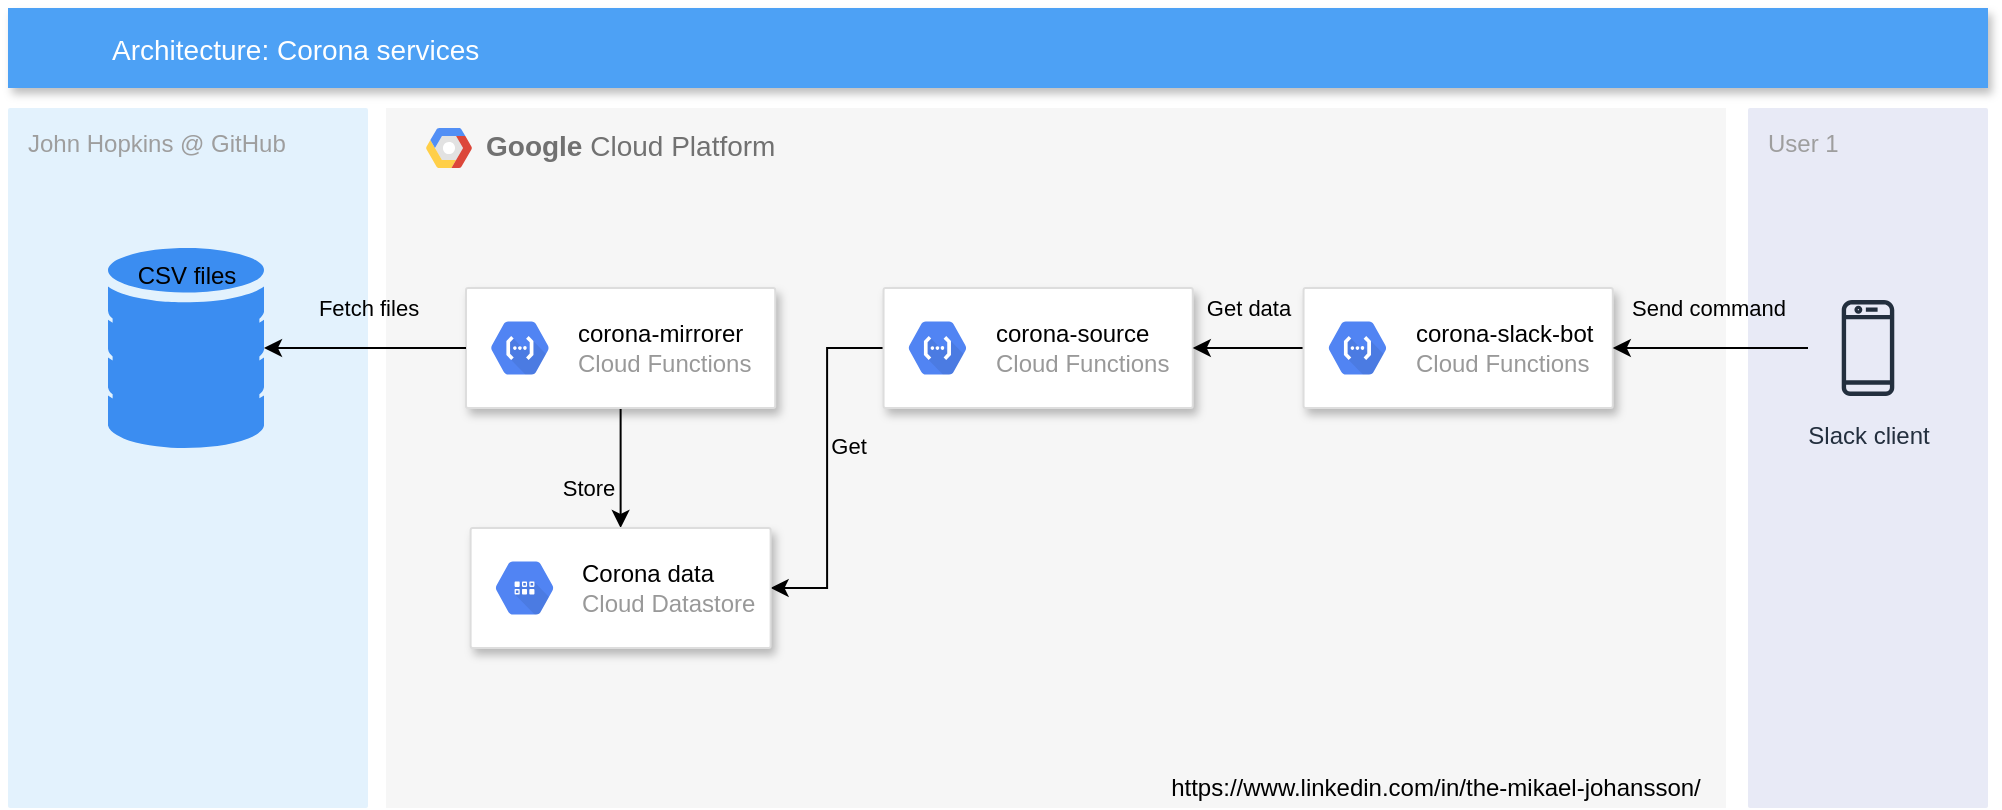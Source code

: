 <mxfile version="12.4.2" type="device" pages="1"><diagram id="1nMmwAyKud6XBAhG3buI" name="Page-1"><mxGraphModel dx="1092" dy="816" grid="1" gridSize="10" guides="1" tooltips="1" connect="1" arrows="1" fold="1" page="1" pageScale="1" pageWidth="1169" pageHeight="827" math="0" shadow="0"><root><mxCell id="0"/><mxCell id="1" parent="0"/><mxCell id="TbClXJJCV-L5iyHgoYa4-49" value="User 1" style="points=[[0,0,0],[0.25,0,0],[0.5,0,0],[0.75,0,0],[1,0,0],[1,0.25,0],[1,0.5,0],[1,0.75,0],[1,1,0],[0.75,1,0],[0.5,1,0],[0.25,1,0],[0,1,0],[0,0.75,0],[0,0.5,0],[0,0.25,0]];rounded=1;absoluteArcSize=1;arcSize=2;html=1;strokeColor=none;gradientColor=none;shadow=0;dashed=0;fontSize=12;fontColor=#9E9E9E;align=left;verticalAlign=top;spacing=10;spacingTop=-4;labelBackgroundColor=none;fillColor=#E8EAF6;" vertex="1" parent="1"><mxGeometry x="930" y="140" width="120" height="350" as="geometry"/></mxCell><mxCell id="TbClXJJCV-L5iyHgoYa4-8" value="Architecture: Corona services" style="fillColor=#4DA1F5;strokeColor=none;shadow=1;gradientColor=none;fontSize=14;align=left;spacingLeft=50;fontColor=#ffffff;" vertex="1" parent="1"><mxGeometry x="60" y="90" width="990" height="40" as="geometry"/></mxCell><mxCell id="TbClXJJCV-L5iyHgoYa4-9" value="&lt;b&gt;Google &lt;/b&gt;Cloud Platform" style="fillColor=#F6F6F6;strokeColor=none;shadow=0;gradientColor=none;fontSize=14;align=left;spacing=10;fontColor=#717171;9E9E9E;verticalAlign=top;spacingTop=-4;fontStyle=0;spacingLeft=40;html=1;" vertex="1" parent="1"><mxGeometry x="249" y="140" width="670" height="350" as="geometry"/></mxCell><mxCell id="TbClXJJCV-L5iyHgoYa4-10" value="" style="shape=mxgraph.gcp2.google_cloud_platform;fillColor=#F6F6F6;strokeColor=none;shadow=0;gradientColor=none;" vertex="1" parent="TbClXJJCV-L5iyHgoYa4-9"><mxGeometry width="23" height="20" relative="1" as="geometry"><mxPoint x="20" y="10" as="offset"/></mxGeometry></mxCell><mxCell id="TbClXJJCV-L5iyHgoYa4-53" value="Store" style="edgeStyle=orthogonalEdgeStyle;rounded=0;orthogonalLoop=1;jettySize=auto;html=1;labelBackgroundColor=none;" edge="1" parent="TbClXJJCV-L5iyHgoYa4-9" source="TbClXJJCV-L5iyHgoYa4-13" target="TbClXJJCV-L5iyHgoYa4-30"><mxGeometry x="0.333" y="-16" relative="1" as="geometry"><mxPoint as="offset"/></mxGeometry></mxCell><mxCell id="TbClXJJCV-L5iyHgoYa4-13" value="" style="strokeColor=#dddddd;shadow=1;strokeWidth=1;rounded=1;absoluteArcSize=1;arcSize=2;" vertex="1" parent="TbClXJJCV-L5iyHgoYa4-9"><mxGeometry x="40.001" y="90" width="154.615" height="60" as="geometry"/></mxCell><mxCell id="TbClXJJCV-L5iyHgoYa4-14" value="&lt;font color=&quot;#000000&quot;&gt;corona-mirrorer&lt;/font&gt;&lt;br&gt;Cloud Functions" style="dashed=0;connectable=0;html=1;fillColor=#5184F3;strokeColor=none;shape=mxgraph.gcp2.hexIcon;prIcon=cloud_functions;part=1;labelPosition=right;verticalLabelPosition=middle;align=left;verticalAlign=middle;spacingLeft=5;fontColor=#999999;fontSize=12;" vertex="1" parent="TbClXJJCV-L5iyHgoYa4-13"><mxGeometry y="0.5" width="44" height="39" relative="1" as="geometry"><mxPoint x="5" y="-19.5" as="offset"/></mxGeometry></mxCell><mxCell id="TbClXJJCV-L5iyHgoYa4-52" value="Get" style="edgeStyle=orthogonalEdgeStyle;rounded=0;orthogonalLoop=1;jettySize=auto;html=1;entryX=1;entryY=0.5;entryDx=0;entryDy=0;labelBackgroundColor=none;" edge="1" parent="TbClXJJCV-L5iyHgoYa4-9" source="TbClXJJCV-L5iyHgoYa4-17" target="TbClXJJCV-L5iyHgoYa4-30"><mxGeometry x="-0.12" y="10" relative="1" as="geometry"><mxPoint as="offset"/></mxGeometry></mxCell><mxCell id="TbClXJJCV-L5iyHgoYa4-17" value="" style="strokeColor=#dddddd;shadow=1;strokeWidth=1;rounded=1;absoluteArcSize=1;arcSize=2;" vertex="1" parent="TbClXJJCV-L5iyHgoYa4-9"><mxGeometry x="248.768" y="90" width="154.615" height="60" as="geometry"/></mxCell><mxCell id="TbClXJJCV-L5iyHgoYa4-18" value="&lt;font color=&quot;#000000&quot;&gt;corona-source&lt;/font&gt;&lt;br&gt;Cloud Functions" style="dashed=0;connectable=0;html=1;fillColor=#5184F3;strokeColor=none;shape=mxgraph.gcp2.hexIcon;prIcon=cloud_functions;part=1;labelPosition=right;verticalLabelPosition=middle;align=left;verticalAlign=middle;spacingLeft=5;fontColor=#999999;fontSize=12;" vertex="1" parent="TbClXJJCV-L5iyHgoYa4-17"><mxGeometry y="0.5" width="44" height="39" relative="1" as="geometry"><mxPoint x="5" y="-19.5" as="offset"/></mxGeometry></mxCell><mxCell id="TbClXJJCV-L5iyHgoYa4-51" value="Get data" style="edgeStyle=orthogonalEdgeStyle;rounded=0;orthogonalLoop=1;jettySize=auto;html=1;labelBackgroundColor=none;" edge="1" parent="TbClXJJCV-L5iyHgoYa4-9" source="TbClXJJCV-L5iyHgoYa4-20" target="TbClXJJCV-L5iyHgoYa4-17"><mxGeometry x="0.003" y="-20" relative="1" as="geometry"><mxPoint as="offset"/></mxGeometry></mxCell><mxCell id="TbClXJJCV-L5iyHgoYa4-20" value="" style="strokeColor=#dddddd;shadow=1;strokeWidth=1;rounded=1;absoluteArcSize=1;arcSize=2;" vertex="1" parent="TbClXJJCV-L5iyHgoYa4-9"><mxGeometry x="458.775" y="90" width="154.615" height="60" as="geometry"/></mxCell><mxCell id="TbClXJJCV-L5iyHgoYa4-21" value="&lt;font color=&quot;#000000&quot;&gt;corona-slack-bot&lt;/font&gt;&lt;br&gt;Cloud Functions" style="dashed=0;connectable=0;html=1;fillColor=#5184F3;strokeColor=none;shape=mxgraph.gcp2.hexIcon;prIcon=cloud_functions;part=1;labelPosition=right;verticalLabelPosition=middle;align=left;verticalAlign=middle;spacingLeft=5;fontColor=#999999;fontSize=12;" vertex="1" parent="TbClXJJCV-L5iyHgoYa4-20"><mxGeometry y="0.5" width="44" height="39" relative="1" as="geometry"><mxPoint x="5" y="-19.5" as="offset"/></mxGeometry></mxCell><mxCell id="TbClXJJCV-L5iyHgoYa4-30" value="" style="strokeColor=#dddddd;shadow=1;strokeWidth=1;rounded=1;absoluteArcSize=1;arcSize=2;labelBackgroundColor=none;" vertex="1" parent="TbClXJJCV-L5iyHgoYa4-9"><mxGeometry x="42.31" y="210" width="150" height="60" as="geometry"/></mxCell><mxCell id="TbClXJJCV-L5iyHgoYa4-31" value="&lt;font color=&quot;#000000&quot;&gt;Corona data&lt;/font&gt;&lt;br&gt;Cloud Datastore" style="dashed=0;connectable=0;html=1;fillColor=#5184F3;strokeColor=none;shape=mxgraph.gcp2.hexIcon;prIcon=cloud_datastore;part=1;labelPosition=right;verticalLabelPosition=middle;align=left;verticalAlign=middle;spacingLeft=5;fontColor=#999999;fontSize=12;" vertex="1" parent="TbClXJJCV-L5iyHgoYa4-30"><mxGeometry y="0.5" width="44" height="39" relative="1" as="geometry"><mxPoint x="5" y="-19.5" as="offset"/></mxGeometry></mxCell><mxCell id="TbClXJJCV-L5iyHgoYa4-55" value="https://www.linkedin.com/in/the-mikael-johansson/" style="text;strokeColor=none;fillColor=none;align=center;verticalAlign=middle;whiteSpace=wrap;rounded=0;labelBackgroundColor=none;" vertex="1" parent="TbClXJJCV-L5iyHgoYa4-9"><mxGeometry x="380" y="330" width="290" height="20" as="geometry"/></mxCell><mxCell id="TbClXJJCV-L5iyHgoYa4-11" value="John Hopkins @ GitHub" style="points=[[0,0,0],[0.25,0,0],[0.5,0,0],[0.75,0,0],[1,0,0],[1,0.25,0],[1,0.5,0],[1,0.75,0],[1,1,0],[0.75,1,0],[0.5,1,0],[0.25,1,0],[0,1,0],[0,0.75,0],[0,0.5,0],[0,0.25,0]];rounded=1;absoluteArcSize=1;arcSize=2;html=1;strokeColor=none;gradientColor=none;shadow=0;dashed=0;fontSize=12;fontColor=#9E9E9E;align=left;verticalAlign=top;spacing=10;spacingTop=-4;fillColor=#E3F2FD;" vertex="1" parent="1"><mxGeometry x="60" y="140" width="180" height="350" as="geometry"/></mxCell><mxCell id="TbClXJJCV-L5iyHgoYa4-12" value="CSV files" style="html=1;aspect=fixed;strokeColor=none;shadow=0;align=center;verticalAlign=top;fillColor=#3B8DF1;shape=mxgraph.gcp2.database_2" vertex="1" parent="1"><mxGeometry x="110" y="210" width="78" height="100" as="geometry"/></mxCell><mxCell id="TbClXJJCV-L5iyHgoYa4-50" value="Send command" style="edgeStyle=orthogonalEdgeStyle;rounded=0;orthogonalLoop=1;jettySize=auto;html=1;entryX=1;entryY=0.5;entryDx=0;entryDy=0;labelBackgroundColor=none;" edge="1" parent="1" source="TbClXJJCV-L5iyHgoYa4-25" target="TbClXJJCV-L5iyHgoYa4-20"><mxGeometry x="0.02" y="-20" relative="1" as="geometry"><mxPoint as="offset"/></mxGeometry></mxCell><mxCell id="TbClXJJCV-L5iyHgoYa4-25" value="Slack client" style="outlineConnect=0;fontColor=#232F3E;gradientColor=none;strokeColor=#232F3E;fillColor=none;dashed=0;verticalLabelPosition=bottom;verticalAlign=top;align=center;html=1;fontSize=12;fontStyle=0;aspect=fixed;shape=mxgraph.aws4.resourceIcon;resIcon=mxgraph.aws4.mobile_client;labelBackgroundColor=none;" vertex="1" parent="1"><mxGeometry x="960" y="230" width="60" height="60" as="geometry"/></mxCell><mxCell id="TbClXJJCV-L5iyHgoYa4-54" value="Fetch files" style="edgeStyle=orthogonalEdgeStyle;rounded=0;orthogonalLoop=1;jettySize=auto;html=1;labelBackgroundColor=none;" edge="1" parent="1" source="TbClXJJCV-L5iyHgoYa4-13" target="TbClXJJCV-L5iyHgoYa4-12"><mxGeometry x="-0.03" y="-20" relative="1" as="geometry"><mxPoint as="offset"/></mxGeometry></mxCell></root></mxGraphModel></diagram></mxfile>